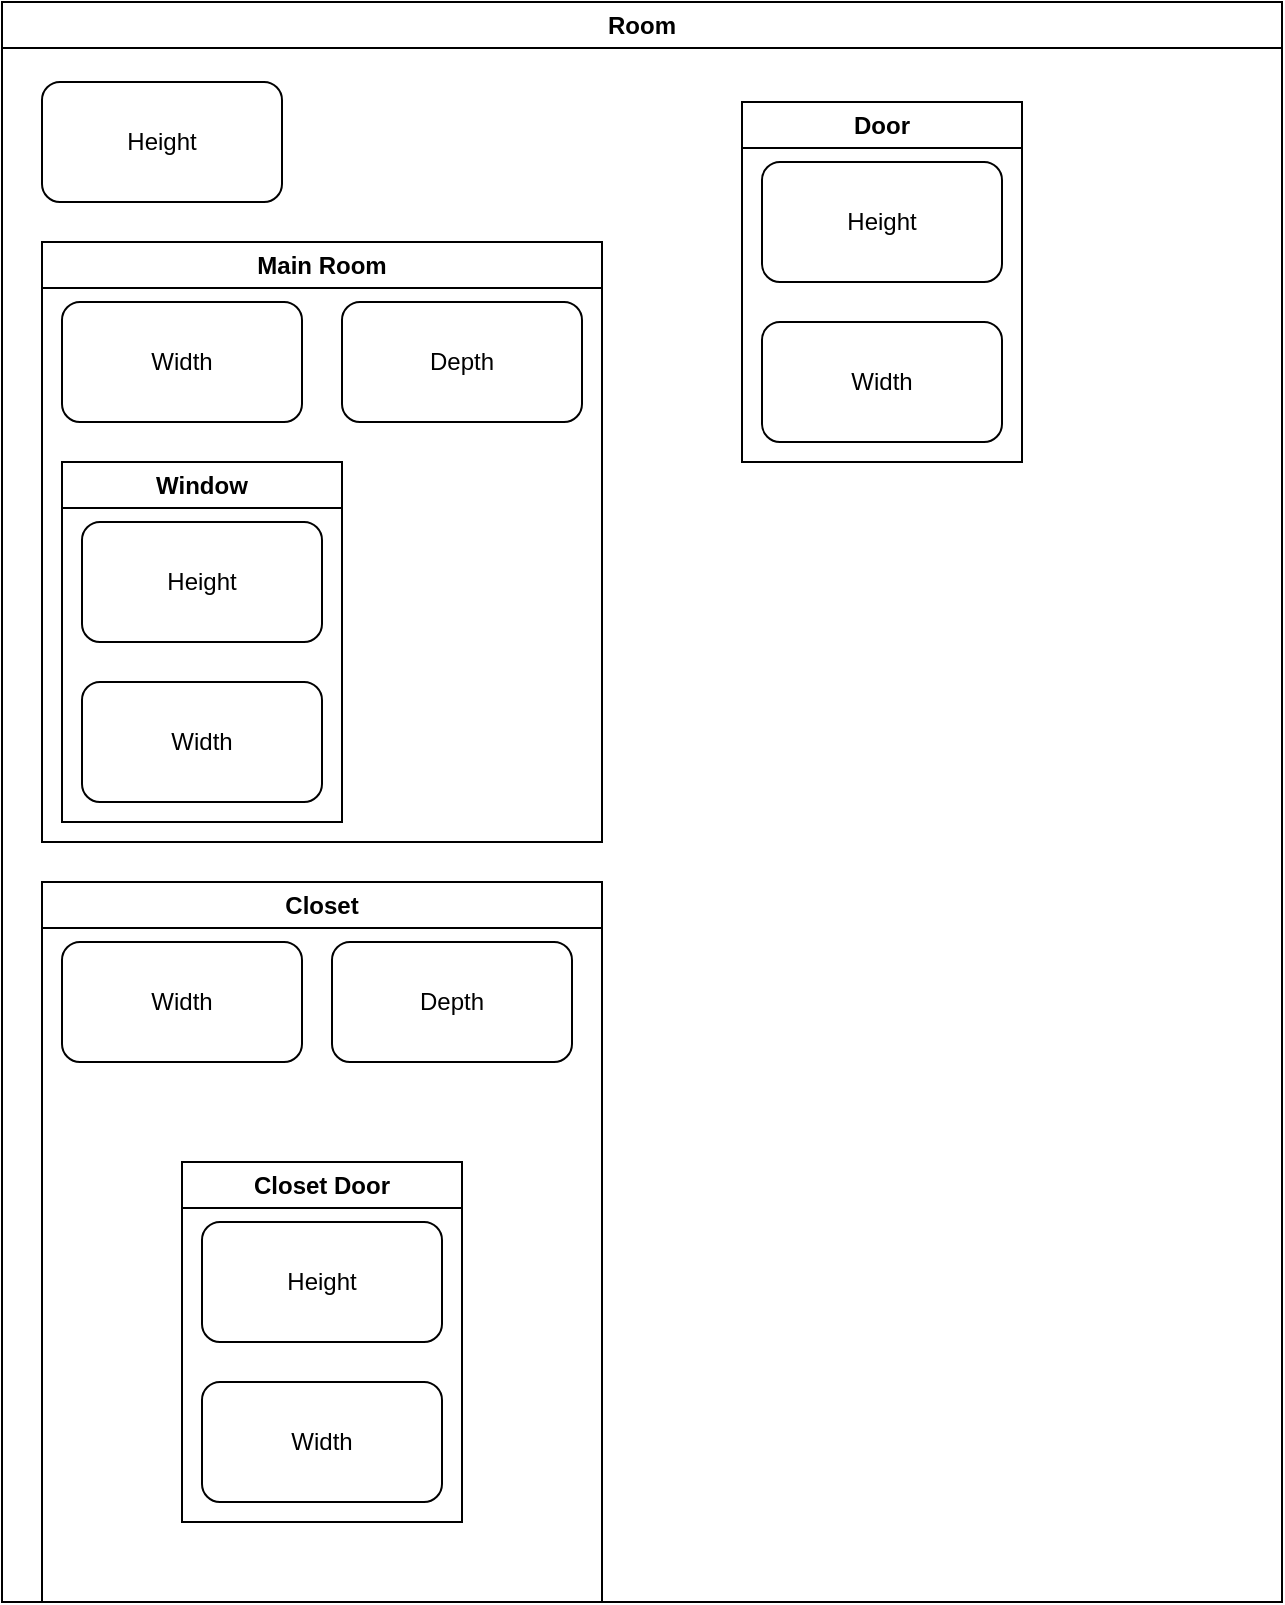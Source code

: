 <mxfile version="24.7.8">
  <diagram name="Page-1" id="Pt0R7M09aceV3aBQ-OCj">
    <mxGraphModel dx="2074" dy="1106" grid="1" gridSize="10" guides="1" tooltips="1" connect="1" arrows="1" fold="1" page="1" pageScale="1" pageWidth="850" pageHeight="1100" math="0" shadow="0">
      <root>
        <mxCell id="0" />
        <mxCell id="1" parent="0" />
        <mxCell id="9ahlvbAUdPfPpi0flZxM-1" value="Room" style="swimlane;whiteSpace=wrap;html=1;" vertex="1" parent="1">
          <mxGeometry x="60" y="70" width="640" height="800" as="geometry" />
        </mxCell>
        <mxCell id="9ahlvbAUdPfPpi0flZxM-12" value="Height" style="rounded=1;whiteSpace=wrap;html=1;" vertex="1" parent="9ahlvbAUdPfPpi0flZxM-1">
          <mxGeometry x="20" y="40" width="120" height="60" as="geometry" />
        </mxCell>
        <mxCell id="9ahlvbAUdPfPpi0flZxM-8" value="Main Room" style="swimlane;whiteSpace=wrap;html=1;" vertex="1" parent="9ahlvbAUdPfPpi0flZxM-1">
          <mxGeometry x="20" y="120" width="280" height="300" as="geometry" />
        </mxCell>
        <mxCell id="9ahlvbAUdPfPpi0flZxM-10" value="Width" style="rounded=1;whiteSpace=wrap;html=1;" vertex="1" parent="9ahlvbAUdPfPpi0flZxM-8">
          <mxGeometry x="10" y="30" width="120" height="60" as="geometry" />
        </mxCell>
        <mxCell id="9ahlvbAUdPfPpi0flZxM-11" value="Depth" style="rounded=1;whiteSpace=wrap;html=1;" vertex="1" parent="9ahlvbAUdPfPpi0flZxM-8">
          <mxGeometry x="150" y="30" width="120" height="60" as="geometry" />
        </mxCell>
        <mxCell id="9ahlvbAUdPfPpi0flZxM-5" value="Window" style="swimlane;whiteSpace=wrap;html=1;" vertex="1" parent="9ahlvbAUdPfPpi0flZxM-8">
          <mxGeometry x="10" y="110" width="140" height="180" as="geometry" />
        </mxCell>
        <mxCell id="9ahlvbAUdPfPpi0flZxM-6" value="Height" style="rounded=1;whiteSpace=wrap;html=1;" vertex="1" parent="9ahlvbAUdPfPpi0flZxM-5">
          <mxGeometry x="10" y="30" width="120" height="60" as="geometry" />
        </mxCell>
        <mxCell id="9ahlvbAUdPfPpi0flZxM-7" value="Width" style="rounded=1;whiteSpace=wrap;html=1;" vertex="1" parent="9ahlvbAUdPfPpi0flZxM-5">
          <mxGeometry x="10" y="110" width="120" height="60" as="geometry" />
        </mxCell>
        <mxCell id="9ahlvbAUdPfPpi0flZxM-13" value="Closet" style="swimlane;whiteSpace=wrap;html=1;" vertex="1" parent="9ahlvbAUdPfPpi0flZxM-1">
          <mxGeometry x="20" y="440" width="280" height="360" as="geometry" />
        </mxCell>
        <mxCell id="9ahlvbAUdPfPpi0flZxM-15" value="Depth" style="rounded=1;whiteSpace=wrap;html=1;" vertex="1" parent="9ahlvbAUdPfPpi0flZxM-13">
          <mxGeometry x="145" y="30" width="120" height="60" as="geometry" />
        </mxCell>
        <mxCell id="9ahlvbAUdPfPpi0flZxM-14" value="Width" style="rounded=1;whiteSpace=wrap;html=1;" vertex="1" parent="9ahlvbAUdPfPpi0flZxM-13">
          <mxGeometry x="10" y="30" width="120" height="60" as="geometry" />
        </mxCell>
        <mxCell id="9ahlvbAUdPfPpi0flZxM-20" value="Closet Door" style="swimlane;whiteSpace=wrap;html=1;" vertex="1" parent="9ahlvbAUdPfPpi0flZxM-13">
          <mxGeometry x="70" y="140" width="140" height="180" as="geometry" />
        </mxCell>
        <mxCell id="9ahlvbAUdPfPpi0flZxM-21" value="Height" style="rounded=1;whiteSpace=wrap;html=1;" vertex="1" parent="9ahlvbAUdPfPpi0flZxM-20">
          <mxGeometry x="10" y="30" width="120" height="60" as="geometry" />
        </mxCell>
        <mxCell id="9ahlvbAUdPfPpi0flZxM-22" value="Width" style="rounded=1;whiteSpace=wrap;html=1;" vertex="1" parent="9ahlvbAUdPfPpi0flZxM-20">
          <mxGeometry x="10" y="110" width="120" height="60" as="geometry" />
        </mxCell>
        <mxCell id="9ahlvbAUdPfPpi0flZxM-16" value="Door" style="swimlane;whiteSpace=wrap;html=1;" vertex="1" parent="9ahlvbAUdPfPpi0flZxM-1">
          <mxGeometry x="370" y="50" width="140" height="180" as="geometry" />
        </mxCell>
        <mxCell id="9ahlvbAUdPfPpi0flZxM-17" value="Height" style="rounded=1;whiteSpace=wrap;html=1;" vertex="1" parent="9ahlvbAUdPfPpi0flZxM-16">
          <mxGeometry x="10" y="30" width="120" height="60" as="geometry" />
        </mxCell>
        <mxCell id="9ahlvbAUdPfPpi0flZxM-18" value="Width" style="rounded=1;whiteSpace=wrap;html=1;" vertex="1" parent="9ahlvbAUdPfPpi0flZxM-16">
          <mxGeometry x="10" y="110" width="120" height="60" as="geometry" />
        </mxCell>
      </root>
    </mxGraphModel>
  </diagram>
</mxfile>
